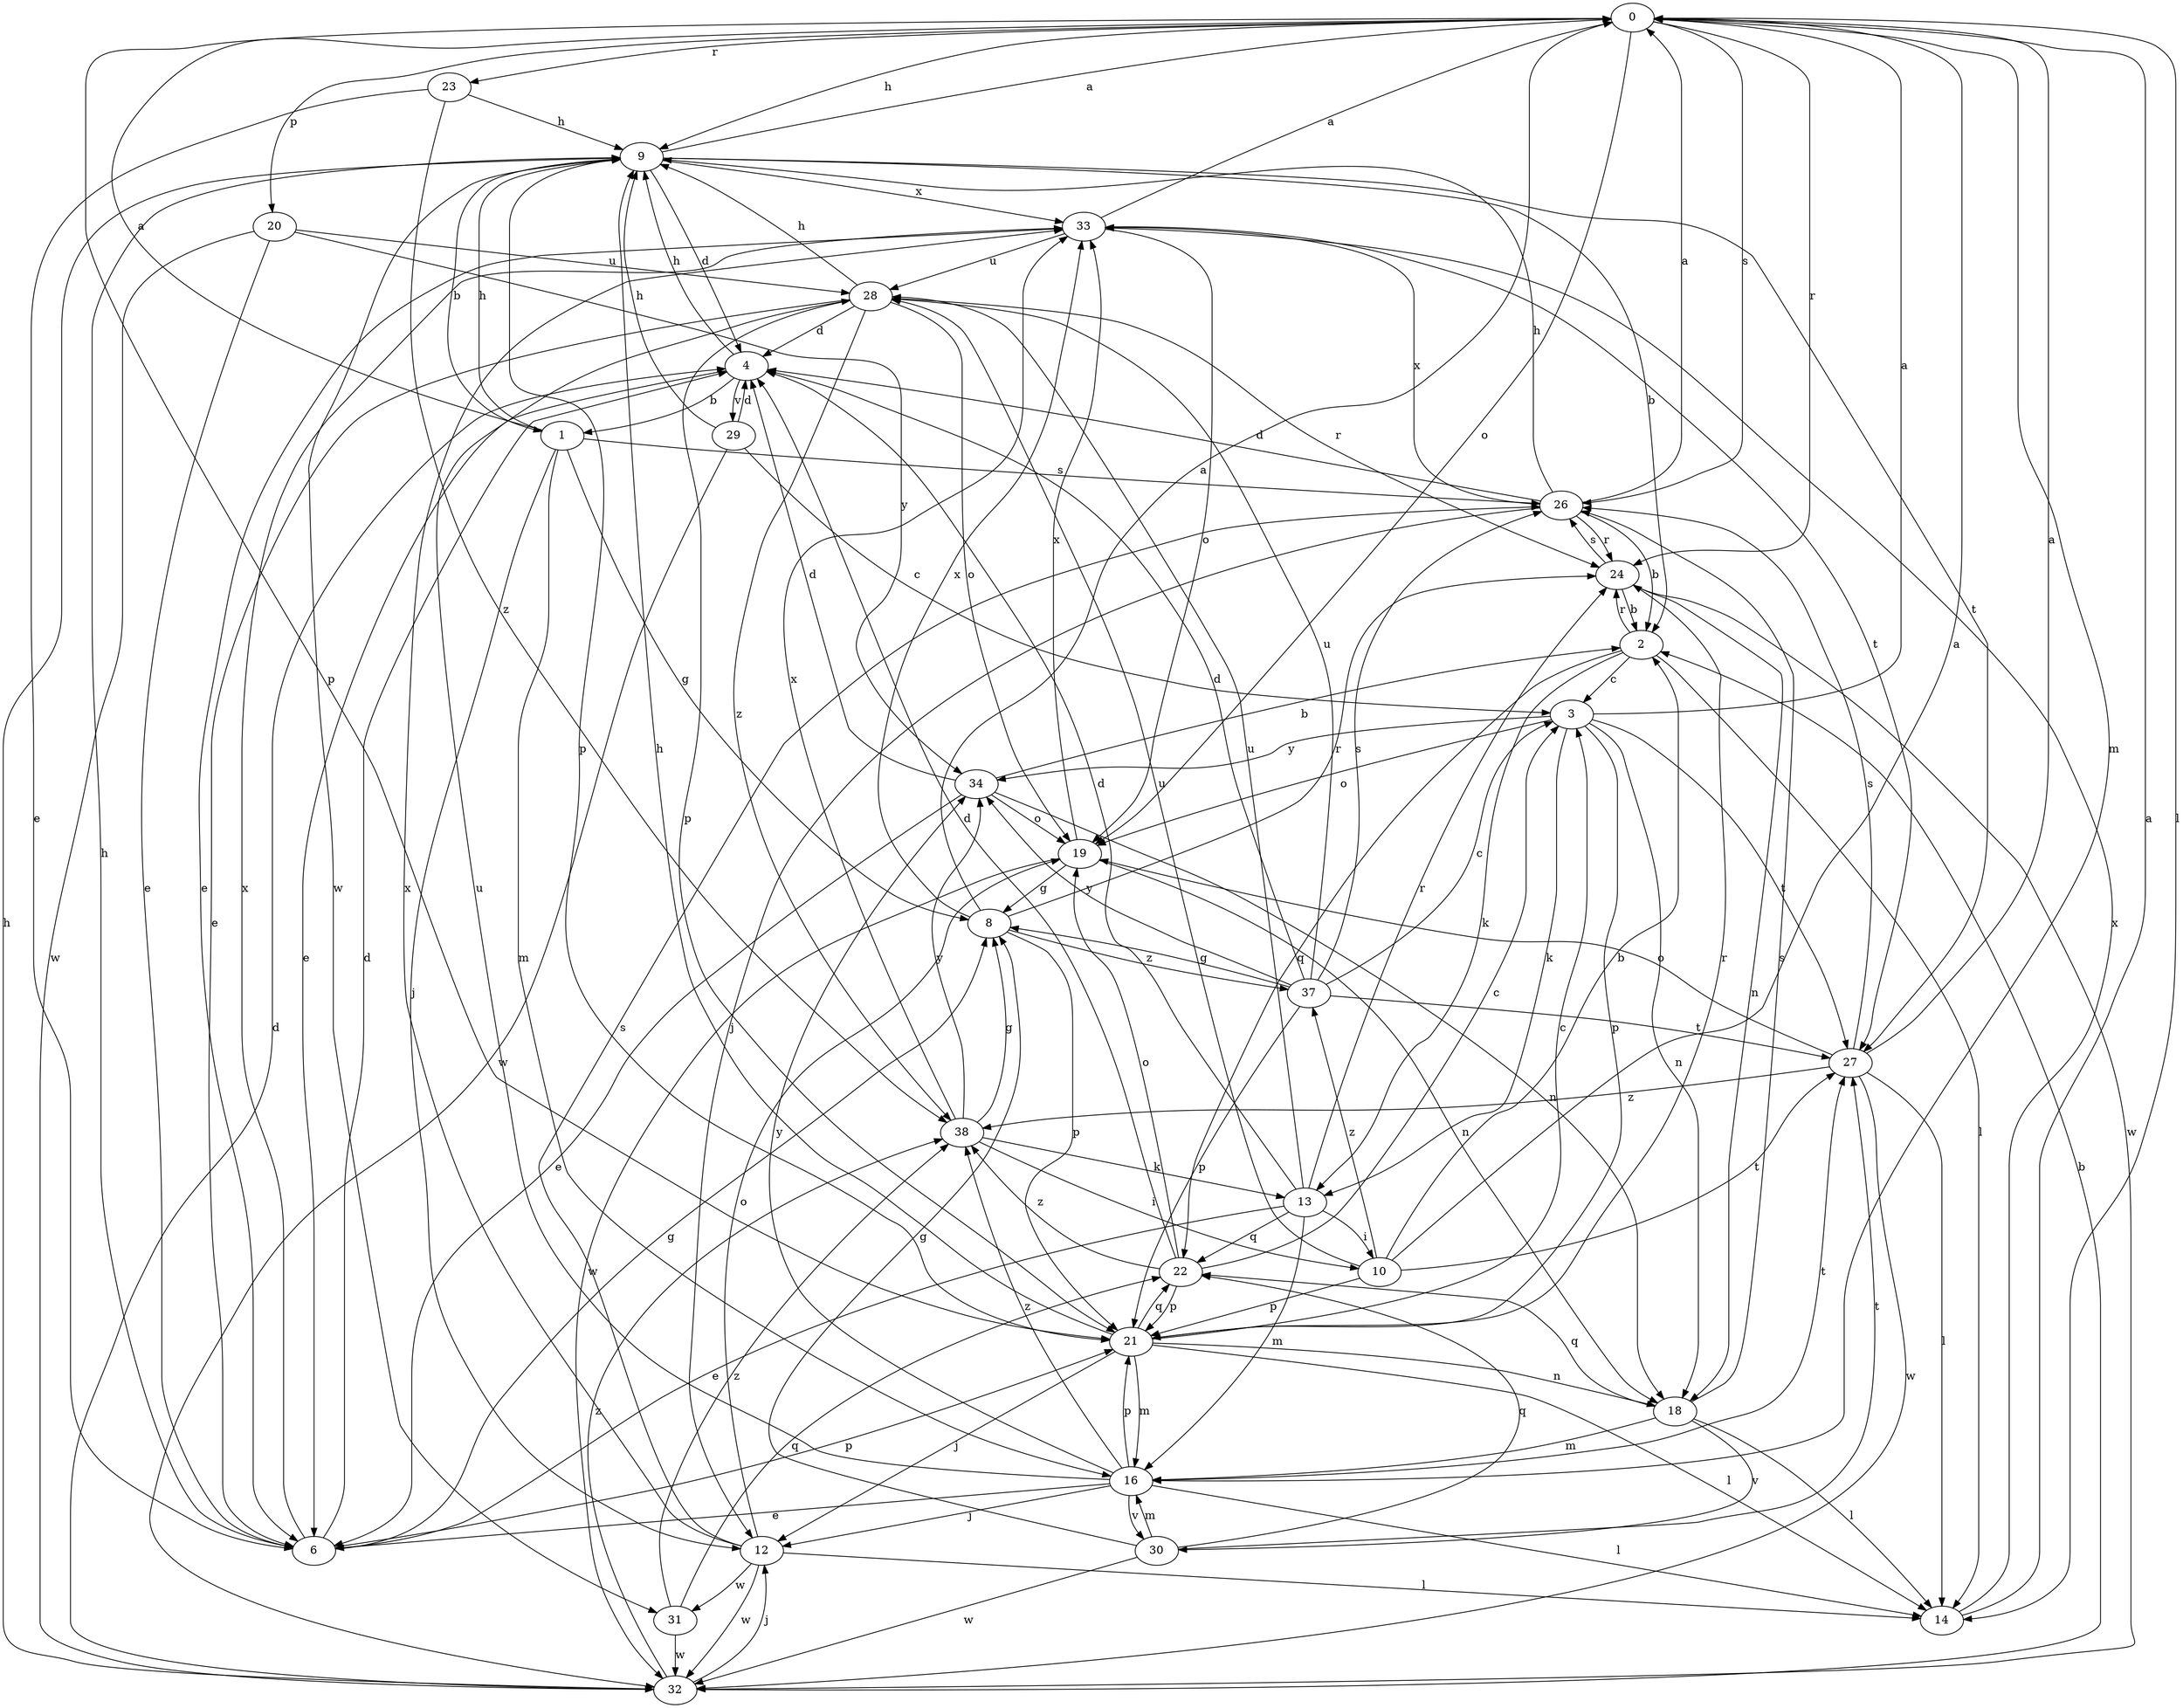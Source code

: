 strict digraph  {
0;
1;
2;
3;
4;
6;
8;
9;
10;
12;
13;
14;
16;
18;
19;
20;
21;
22;
23;
24;
26;
27;
28;
29;
30;
31;
32;
33;
34;
37;
38;
0 -> 9  [label=h];
0 -> 14  [label=l];
0 -> 16  [label=m];
0 -> 19  [label=o];
0 -> 20  [label=p];
0 -> 21  [label=p];
0 -> 23  [label=r];
0 -> 24  [label=r];
0 -> 26  [label=s];
1 -> 0  [label=a];
1 -> 8  [label=g];
1 -> 9  [label=h];
1 -> 12  [label=j];
1 -> 16  [label=m];
1 -> 26  [label=s];
2 -> 3  [label=c];
2 -> 13  [label=k];
2 -> 14  [label=l];
2 -> 22  [label=q];
2 -> 24  [label=r];
3 -> 0  [label=a];
3 -> 13  [label=k];
3 -> 18  [label=n];
3 -> 19  [label=o];
3 -> 21  [label=p];
3 -> 27  [label=t];
3 -> 34  [label=y];
4 -> 1  [label=b];
4 -> 6  [label=e];
4 -> 9  [label=h];
4 -> 29  [label=v];
6 -> 4  [label=d];
6 -> 8  [label=g];
6 -> 9  [label=h];
6 -> 21  [label=p];
6 -> 33  [label=x];
8 -> 0  [label=a];
8 -> 21  [label=p];
8 -> 24  [label=r];
8 -> 33  [label=x];
8 -> 37  [label=z];
9 -> 0  [label=a];
9 -> 1  [label=b];
9 -> 2  [label=b];
9 -> 4  [label=d];
9 -> 21  [label=p];
9 -> 27  [label=t];
9 -> 31  [label=w];
9 -> 33  [label=x];
10 -> 0  [label=a];
10 -> 2  [label=b];
10 -> 21  [label=p];
10 -> 27  [label=t];
10 -> 28  [label=u];
10 -> 37  [label=z];
12 -> 14  [label=l];
12 -> 19  [label=o];
12 -> 26  [label=s];
12 -> 31  [label=w];
12 -> 32  [label=w];
12 -> 33  [label=x];
13 -> 4  [label=d];
13 -> 6  [label=e];
13 -> 10  [label=i];
13 -> 16  [label=m];
13 -> 22  [label=q];
13 -> 24  [label=r];
13 -> 28  [label=u];
14 -> 0  [label=a];
14 -> 33  [label=x];
16 -> 6  [label=e];
16 -> 12  [label=j];
16 -> 14  [label=l];
16 -> 21  [label=p];
16 -> 27  [label=t];
16 -> 28  [label=u];
16 -> 30  [label=v];
16 -> 34  [label=y];
16 -> 38  [label=z];
18 -> 14  [label=l];
18 -> 16  [label=m];
18 -> 22  [label=q];
18 -> 26  [label=s];
18 -> 30  [label=v];
19 -> 8  [label=g];
19 -> 18  [label=n];
19 -> 32  [label=w];
19 -> 33  [label=x];
20 -> 6  [label=e];
20 -> 28  [label=u];
20 -> 32  [label=w];
20 -> 34  [label=y];
21 -> 3  [label=c];
21 -> 9  [label=h];
21 -> 12  [label=j];
21 -> 14  [label=l];
21 -> 16  [label=m];
21 -> 18  [label=n];
21 -> 22  [label=q];
21 -> 24  [label=r];
22 -> 3  [label=c];
22 -> 4  [label=d];
22 -> 19  [label=o];
22 -> 21  [label=p];
22 -> 38  [label=z];
23 -> 6  [label=e];
23 -> 9  [label=h];
23 -> 38  [label=z];
24 -> 2  [label=b];
24 -> 18  [label=n];
24 -> 26  [label=s];
24 -> 32  [label=w];
26 -> 0  [label=a];
26 -> 2  [label=b];
26 -> 4  [label=d];
26 -> 9  [label=h];
26 -> 12  [label=j];
26 -> 24  [label=r];
26 -> 33  [label=x];
27 -> 0  [label=a];
27 -> 14  [label=l];
27 -> 19  [label=o];
27 -> 26  [label=s];
27 -> 32  [label=w];
27 -> 38  [label=z];
28 -> 4  [label=d];
28 -> 6  [label=e];
28 -> 9  [label=h];
28 -> 19  [label=o];
28 -> 21  [label=p];
28 -> 24  [label=r];
28 -> 38  [label=z];
29 -> 3  [label=c];
29 -> 4  [label=d];
29 -> 9  [label=h];
29 -> 32  [label=w];
30 -> 8  [label=g];
30 -> 16  [label=m];
30 -> 22  [label=q];
30 -> 27  [label=t];
30 -> 32  [label=w];
31 -> 22  [label=q];
31 -> 32  [label=w];
31 -> 38  [label=z];
32 -> 2  [label=b];
32 -> 4  [label=d];
32 -> 9  [label=h];
32 -> 12  [label=j];
32 -> 38  [label=z];
33 -> 0  [label=a];
33 -> 6  [label=e];
33 -> 19  [label=o];
33 -> 27  [label=t];
33 -> 28  [label=u];
34 -> 2  [label=b];
34 -> 4  [label=d];
34 -> 6  [label=e];
34 -> 18  [label=n];
34 -> 19  [label=o];
37 -> 3  [label=c];
37 -> 4  [label=d];
37 -> 8  [label=g];
37 -> 21  [label=p];
37 -> 26  [label=s];
37 -> 27  [label=t];
37 -> 28  [label=u];
37 -> 34  [label=y];
38 -> 8  [label=g];
38 -> 10  [label=i];
38 -> 13  [label=k];
38 -> 33  [label=x];
38 -> 34  [label=y];
}
